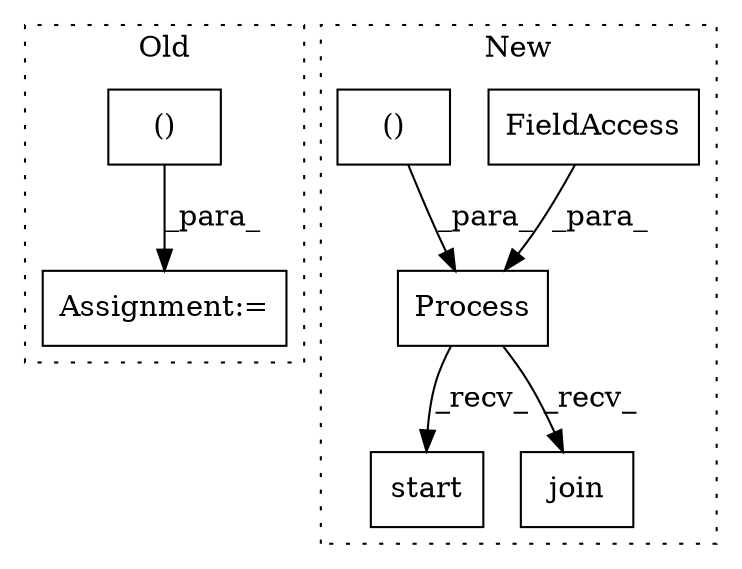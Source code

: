 digraph G {
subgraph cluster0 {
1 [label="()" a="106" s="15615" l="35" shape="box"];
4 [label="Assignment:=" a="7" s="15707" l="1" shape="box"];
label = "Old";
style="dotted";
}
subgraph cluster1 {
2 [label="Process" a="32" s="16932,17011" l="8,2" shape="box"];
3 [label="FieldAccess" a="22" s="16940" l="6" shape="box"];
5 [label="start" a="32" s="17021" l="7" shape="box"];
6 [label="()" a="106" s="16952" l="59" shape="box"];
7 [label="join" a="32" s="17036" l="6" shape="box"];
label = "New";
style="dotted";
}
1 -> 4 [label="_para_"];
2 -> 5 [label="_recv_"];
2 -> 7 [label="_recv_"];
3 -> 2 [label="_para_"];
6 -> 2 [label="_para_"];
}